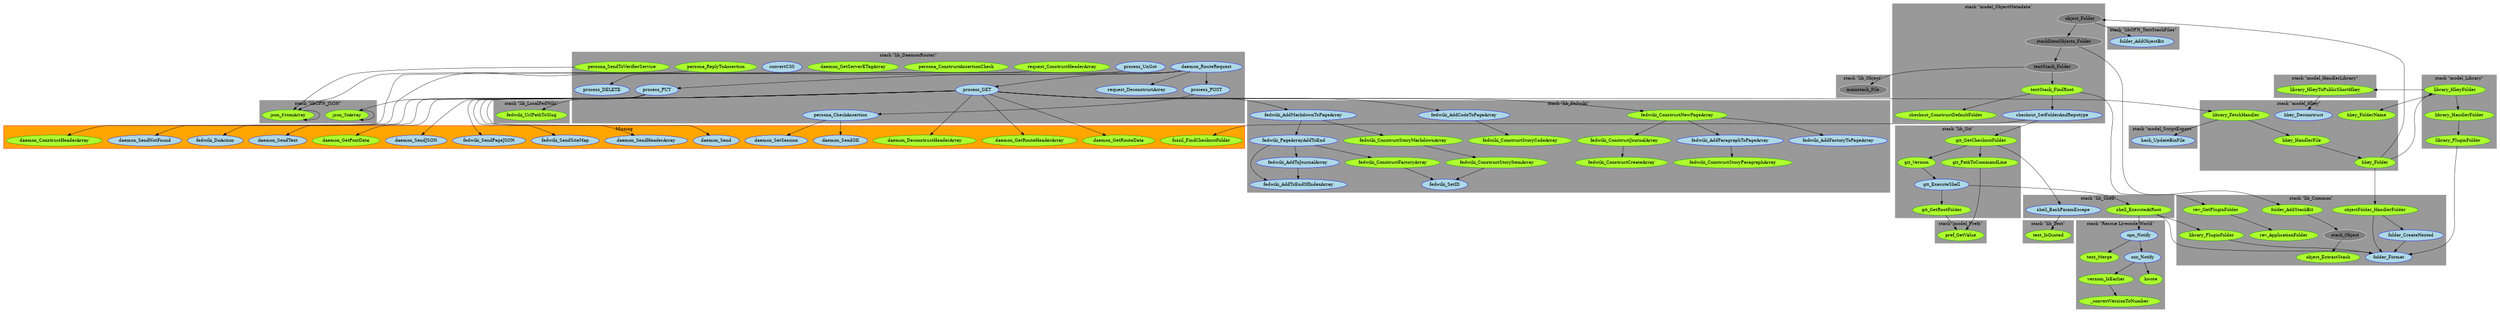 digraph "dot_FromArray" {	graph [		clusterrank="true"		size="31.2500,31.2500"	];		subgraph "g" {		node [fillcolor="grey50", style="filled", color="white"];			n37 [label="stack_Object" URL="stack_Object%2Cg%2Cstack+%22lib_Common%22%2C1"];		n61 [label="object_Folder" URL="object_Folder%2Cg%2Cstack+%22model_ObjectMetadata%22%2C1"];		n83 [label="stackDataObjects_Folder" URL="stackDataObjects_Folder%2Cg%2Cstack+%22model_ObjectMetadata%22%2C1"];		n89 [label="mainstack_File" URL="mainstack_File%2Cg%2Cstack+%22lib_Object%22%2C1"];		n85 [label="textStack_Folder" URL="textStack_Folder%2Cg%2Cstack+%22model_ObjectMetadata%22%2C1"];	}		subgraph "f" {		node [fillcolor="GreenYellow", style="filled", color="Green4"];			n54 [label="library_HkeyToPublicShortHkey" URL="library_HkeyToPublicShortHkey%2Cf%2Cstack+%22model_HandlerLibrary%22%2C1"];		n60 [label="hkey_Folder" URL="hkey_Folder%2Cf%2Cstack+%22model_Hkey%22%2C1"];		n14 [label="fedwiki_ConstructStoryMarkdownArray" URL="fedwiki_ConstructStoryMarkdownArray%2Cf%2Cstack+%22lib_Fedwiki%22%2C1"];		n8 [label="daemon_GetPostData" URL="daemon_GetPostData%2Cf%2CMissing%2C1"];		n43 [label="library_FetchHandler" URL="library_FetchHandler%2Cf%2Cstack+%22model_Hkey%22%2C1"];		n69 [label="daemon_DeconstructHeaderArray" URL="daemon_DeconstructHeaderArray%2Cf%2CMissing%2C1"];		n71 [label="daemon_GetRouteHeaderArray" URL="daemon_GetRouteHeaderArray%2Cf%2CMissing%2C1"];		n4 [label="git_PathToCommandLine" URL="git_PathToCommandLine%2Cf%2Cstack+%22lib_Git%22%2C1"];		n59 [label="fedwiki_ConstructCreateArray" URL="fedwiki_ConstructCreateArray%2Cf%2Cstack+%22lib_Fedwiki%22%2C1"];		n1 [label="persona_SendToVerifierService" URL="persona_SendToVerifierService%2Cf%2Cstack+%22lib_DaemonRouter%22%2C1"];		n53 [label="hkey_FolderName" URL="hkey_FolderName%2Cf%2Cstack+%22model_Hkey%22%2C1"];		n86 [label="textStack_FindRoot" URL="textStack_FindRoot%2Cf%2Cstack+%22model_ObjectMetadata%22%2C1"];		n57 [label="daemon_ConstructHeaderArray" URL="daemon_ConstructHeaderArray%2Cf%2CMissing%2C1"];		n32 [label="shell_ExecuteAtRoot" URL="shell_ExecuteAtRoot%2Cf%2Cstack+%22lib_Shell%22%2C1"];		n87 [label="checkout_ConstructDefaultFolder" URL="checkout_ConstructDefaultFolder%2Cf%2Cstack+%22model_ObjectMetadata%22%2C1"];		n79 [label="fedwiki_UrlPathToSlug" URL="fedwiki_UrlPathToSlug%2Cf%2Cstack+%22lib_LocalFedWiki%22%2C1"];		n17 [label="fedwiki_ConstructStoryParagraphArray" URL="fedwiki_ConstructStoryParagraphArray%2Cf%2Cstack+%22lib_Fedwiki%22%2C1"];		n25 [label="version_IsEarlier" URL="version_IsEarlier%2Cf%2Cstack+%22Rescue+Livecode+World%22%2C1"];		n12 [label="fedwiki_ConstructFactoryArray" URL="fedwiki_ConstructFactoryArray%2Cf%2Cstack+%22lib_Fedwiki%22%2C1"];		n70 [label="daemon_GetRouteData" URL="daemon_GetRouteData%2Cf%2CMissing%2C1"];		n5 [label="git_Version" URL="git_Version%2Cf%2Cstack+%22lib_Git%22%2C1"];		n45 [label="hkey_HandlerFile" URL="hkey_HandlerFile%2Cf%2Cstack+%22model_Hkey%22%2C1"];		n58 [label="fedwiki_ConstructJournalArray" URL="fedwiki_ConstructJournalArray%2Cf%2Cstack+%22lib_Fedwiki%22%2C1"];		n2 [label="json_FromArray" URL="json_FromArray%2Cf%2Cstack+%22libOPN_JSON%22%2C1"];		n36 [label="folder_AddStackBit" URL="folder_AddStackBit%2Cf%2Cstack+%22lib_Common%22%2C1"];		n52 [label="library_HkeyFolder" URL="library_HkeyFolder%2Cf%2Cstack+%22model_Library%22%2C1"];		n56 [label="request_ConstructHeaderArray" URL="request_ConstructHeaderArray%2Cf%2Cstack+%22lib_DaemonRouter%22%2C1"];		n31 [label="library_PluginFolder" URL="library_PluginFolder%2Cf%2Cstack+%22model_Library%22%2C1"];		n80 [label="pref_GetValue" URL="pref_GetValue%2Cf%2Cstack+%22model_Prefs%22%2C1"];		n90 [label="fossil_FindCheckoutFolder" URL="fossil_FindCheckoutFolder%2Cf%2CMissing%2C1"];		n26 [label="_convertVersionToNumber" URL="_convertVersionToNumber%2Cf%2Cstack+%22Rescue+Livecode+World%22%2C1"];		n22 [label="text_Merge" URL="text_Merge%2Cf%2Cstack+%22Rescue+Livecode+World%22%2C1"];		n46 [label="object_ExtractStack" URL="object_ExtractStack%2Cf%2Cstack+%22lib_Common%22%2C1"];		n76 [label="fedwiki_ConstructNewPageArray" URL="fedwiki_ConstructNewPageArray%2Cf%2Cstack+%22lib_Fedwiki%22%2C1"];		n3 [label="git_GetCheckoutFolder" URL="git_GetCheckoutFolder%2Cf%2Cstack+%22lib_Git%22%2C1"];		n28 [label="text_IsQuoted" URL="text_IsQuoted%2Cf%2Cstack+%22lib_Text%22%2C1"];		n35 [label="persona_ReplyToAssertion" URL="persona_ReplyToAssertion%2Cf%2Cstack+%22lib_DaemonRouter%22%2C1"];		n55 [label="objectFolder_HandlerFolder" URL="objectFolder_HandlerFolder%2Cf%2Cstack+%22lib_Common%22%2C1"];		n34 [label="library_PluginFolder" URL="library_PluginFolder%2Cf%2Cstack+%22lib_Common%22%2C1"];		n30 [label="library_HandlerFolder" URL="library_HandlerFolder%2Cf%2Cstack+%22model_Library%22%2C1"];		n81 [label="kwote" URL="kwote%2Cf%2Cstack+%22Rescue+Livecode+World%22%2C1"];		n15 [label="fedwiki_ConstructStoryItemArray" URL="fedwiki_ConstructStoryItemArray%2Cf%2Cstack+%22lib_Fedwiki%22%2C1"];		n67 [label="rev_GetPluginFolder" URL="rev_GetPluginFolder%2Cf%2Cstack+%22lib_Common%22%2C1"];		n11 [label="json_ToArray" URL="json_ToArray%2Cf%2Cstack+%22libOPN_JSON%22%2C1"];		n42 [label="git_GetRootFolder" URL="git_GetRootFolder%2Cf%2Cstack+%22lib_Git%22%2C1"];		n27 [label="persona_ConstructAssertionCheck" URL="persona_ConstructAssertionCheck%2Cf%2Cstack+%22lib_DaemonRouter%22%2C1"];		n68 [label="rev_ApplicationFolder" URL="rev_ApplicationFolder%2Cf%2Cstack+%22lib_Common%22%2C1"];		n29 [label="daemon_GetServerETagArray" URL="daemon_GetServerETagArray%2Cf%2Cstack+%22lib_DaemonRouter%22%2C1"];		n19 [label="fedwiki_ConstructStoryCodeArray" URL="fedwiki_ConstructStoryCodeArray%2Cf%2Cstack+%22lib_Fedwiki%22%2C1"];	}		subgraph "c" {		node [fillcolor="LightBlue", style="filled", color="Blue"];			n33 [label="folder_Format" URL="folder_Format%2Cc%2Cstack+%22lib_Common%22%2C1"];		n63 [label="persona_CheckAssertion" URL="persona_CheckAssertion%2Cc%2Cstack+%22lib_DaemonRouter%22%2C1"];		n82 [label="folder_AddObjectBit" URL="folder_AddObjectBit%2Cc%2Cstack+%22libOPN_TextStackFiles%22%2C1"];		n64 [label="daemon_SendOK" URL="daemon_SendOK%2Cc%2CMissing%2C1"];		n10 [label="fedwiki_DoAction" URL="fedwiki_DoAction%2Cc%2CMissing%2C1"];		n24 [label="daemon_SendNotFound" URL="daemon_SendNotFound%2Cc%2CMissing%2C1"];		n20 [label="opn_Notify" URL="opn_Notify%2Cc%2Cstack+%22Rescue+Livecode+World%22%2C1"];		n48 [label="process_DELETE" URL="process_DELETE%2Cc%2Cstack+%22lib_DaemonRouter%22%2C1"];		n21 [label="osx_Notify" URL="osx_Notify%2Cc%2Cstack+%22Rescue+Livecode+World%22%2C1"];		n74 [label="daemon_SendJSON" URL="daemon_SendJSON%2Cc%2CMissing%2C1"];		n18 [label="fedwiki_AddCodeToPageArray" URL="fedwiki_AddCodeToPageArray%2Cc%2Cstack+%22lib_Fedwiki%22%2C1"];		n65 [label="daemon_SetSession" URL="daemon_SetSession%2Cc%2CMissing%2C1"];		n91 [label="convertCSS" URL="convertCSS%2Cc%2Cstack+%22lib_DaemonRouter%22%2C1"];		n40 [label="folder_CreateNested" URL="folder_CreateNested%2Cc%2Cstack+%22lib_Common%22%2C1"];		n13 [label="fedwiki_SetID" URL="fedwiki_SetID%2Cc%2Cstack+%22lib_Fedwiki%22%2C1"];		n9 [label="daemon_SendText" URL="daemon_SendText%2Cc%2CMissing%2C1"];		n44 [label="hack_UpdateBinFile" URL="hack_UpdateBinFile%2Cc%2Cstack+%22model_ScriptExport%22%2C1"];		n77 [label="fedwiki_SendPageJSON" URL="fedwiki_SendPageJSON%2Cc%2CMissing%2C1"];		n49 [label="process_GET" URL="process_GET%2Cc%2Cstack+%22lib_DaemonRouter%22%2C1"];		n66 [label="hkey_Deconstruct" URL="hkey_Deconstruct%2Cc%2Cstack+%22model_Hkey%22%2C1"];		n78 [label="fedwiki_SendSiteMap" URL="fedwiki_SendSiteMap%2Cc%2CMissing%2C1"];		n16 [label="fedwiki_AddParagraphToPageArray" URL="fedwiki_AddParagraphToPageArray%2Cc%2Cstack+%22lib_Fedwiki%22%2C1"];		n41 [label="git_ExecuteShell" URL="git_ExecuteShell%2Cc%2Cstack+%22lib_Git%22%2C1"];		n73 [label="daemon_SendHeaderArray" URL="daemon_SendHeaderArray%2Cc%2CMissing%2C1"];		n6 [label="shell_BashParamEscape" URL="shell_BashParamEscape%2Cc%2Cstack+%22lib_Shell%22%2C1"];		n7 [label="process_PUT" URL="process_PUT%2Cc%2Cstack+%22lib_DaemonRouter%22%2C1"];		n39 [label="fedwiki_AddToEndOfIndexArray" URL="fedwiki_AddToEndOfIndexArray%2Cc%2Cstack+%22lib_Fedwiki%22%2C1"];		n88 [label="checkout_SetFolderAndRepotype" URL="checkout_SetFolderAndRepotype%2Cc%2Cstack+%22model_ObjectMetadata%22%2C1"];		n84 [label="fedwiki_AddFactoryToPageArray" URL="fedwiki_AddFactoryToPageArray%2Cc%2Cstack+%22lib_Fedwiki%22%2C1"];		n62 [label="fedwiki_PageArrayAddToEnd" URL="fedwiki_PageArrayAddToEnd%2Cc%2Cstack+%22lib_Fedwiki%22%2C1"];		n72 [label="daemon_Send" URL="daemon_Send%2Cc%2CMissing%2C1"];		n23 [label="process_UnGot" URL="process_UnGot%2Cc%2Cstack+%22lib_DaemonRouter%22%2C1"];		n47 [label="daemon_RouteRequest" URL="daemon_RouteRequest%2Cc%2Cstack+%22lib_DaemonRouter%22%2C1"];		n75 [label="fedwiki_AddMarkdownToPageArray" URL="fedwiki_AddMarkdownToPageArray%2Cc%2Cstack+%22lib_Fedwiki%22%2C1"];		n51 [label="request_DeconstructArray" URL="request_DeconstructArray%2Cc%2Cstack+%22lib_DaemonRouter%22%2C1"];		n38 [label="fedwiki_AddToJournalArray" URL="fedwiki_AddToJournalArray%2Cc%2Cstack+%22lib_Fedwiki%22%2C1"];		n50 [label="process_POST" URL="process_POST%2Cc%2Cstack+%22lib_DaemonRouter%22%2C1"];	}		subgraph cluster1 {			label="Missing";			style=filled;			color=red;			fillcolor=orange;					n64; n10; n8; n24; n69; n71; n74; n57; n65; n9; n70; n77; n78; n90; n73; n72	}	subgraph cluster2 {			label="stack \"lib_Common\"";			style=filled;			color=grey60;			fillcolor=grey60;					n33; n37; n40; n36; n46; n55; n34; n67; n68	}	subgraph cluster3 {			label="stack \"lib_DaemonRouter\"";			style=filled;			color=grey60;			fillcolor=grey60;					n63; n48; n1; n91; n49; n56; n7; n35; n27; n23; n47; n51; n29; n50	}	subgraph cluster4 {			label="stack \"lib_Fedwiki\"";			style=filled;			color=grey60;			fillcolor=grey60;					n14; n59; n18; n17; n13; n12; n58; n16; n76; n39; n84; n62; n15; n75; n38; n19	}	subgraph cluster5 {			label="stack \"lib_Git\"";			style=filled;			color=grey60;			fillcolor=grey60;					n4; n5; n41; n3; n42	}	subgraph cluster6 {			label="stack \"lib_LocalFedWiki\"";			style=filled;			color=grey60;			fillcolor=grey60;					n79	}	subgraph cluster7 {			label="stack \"lib_Object\"";			style=filled;			color=grey60;			fillcolor=grey60;					n89	}	subgraph cluster8 {			label="stack \"lib_Shell\"";			style=filled;			color=grey60;			fillcolor=grey60;					n32; n6	}	subgraph cluster9 {			label="stack \"lib_Text\"";			style=filled;			color=grey60;			fillcolor=grey60;					n28	}	subgraph cluster10 {			label="stack \"libOPN_JSON\"";			style=filled;			color=grey60;			fillcolor=grey60;					n2; n11	}	subgraph cluster11 {			label="stack \"libOPN_TextStackFiles\"";			style=filled;			color=grey60;			fillcolor=grey60;					n82	}	subgraph cluster12 {			label="stack \"model_HandlerLibrary\"";			style=filled;			color=grey60;			fillcolor=grey60;					n54	}	subgraph cluster13 {			label="stack \"model_Hkey\"";			style=filled;			color=grey60;			fillcolor=grey60;					n60; n43; n53; n45; n66	}	subgraph cluster14 {			label="stack \"model_Library\"";			style=filled;			color=grey60;			fillcolor=grey60;					n52; n31; n30	}	subgraph cluster15 {			label="stack \"model_ObjectMetadata\"";			style=filled;			color=grey60;			fillcolor=grey60;					n86; n87; n61; n83; n88; n85	}	subgraph cluster16 {			label="stack \"model_Prefs\"";			style=filled;			color=grey60;			fillcolor=grey60;					n80	}	subgraph cluster17 {			label="stack \"model_ScriptExport\"";			style=filled;			color=grey60;			fillcolor=grey60;					n44	}	subgraph cluster18 {			label="stack \"Rescue Livecode World\"";			style=filled;			color=grey60;			fillcolor=grey60;					n20; n21; n25; n26; n22; n81	}		n56 -> n57;	n14 -> n15;	n1 -> n2;	n35 -> n2;	n62 -> n39;	n62 -> n38;	n62 -> n12;	n49 -> n69;	n49 -> n70;	n49 -> n71;	n49 -> n72;	n49 -> n73;	n49 -> n74;	n49 -> n18;	n49 -> n75;	n49 -> n76;	n49 -> n77;	n49 -> n78;	n49 -> n79;	n49 -> n43;	n86 -> n87;	n86 -> n88;	n86 -> n67;	n30 -> n31;	n67 -> n68;	n83 -> n36;	n83 -> n85;	n43 -> n44;	n43 -> n45;	n15 -> n13;	n36 -> n37;	n50 -> n63;	n85 -> n89;	n85 -> n86;	n25 -> n26;	n31 -> n33;	n88 -> n90;	n88 -> n3;	n11 -> n11;	n42 -> n80;	n54 -> n66;	n7 -> n8;	n7 -> n9;	n7 -> n10;	n7 -> n11;	n37 -> n46;	n47 -> n48;	n47 -> n49;	n47 -> n50;	n47 -> n7;	n47 -> n51;	n6 -> n28;	n32 -> n33;	n32 -> n34;	n32 -> n20;	n61 -> n82;	n61 -> n83;	n16 -> n17;	n3 -> n4;	n3 -> n5;	n3 -> n6;	n55 -> n40;	n55 -> n33;	n58 -> n59;	n21 -> n81;	n21 -> n25;	n38 -> n39;	n41 -> n42;	n41 -> n32;	n18 -> n19;	n5 -> n41;	n20 -> n21;	n20 -> n22;	n75 -> n14;	n75 -> n62;	n60 -> n52;	n60 -> n61;	n60 -> n55;	n2 -> n2;	n52 -> n53;	n52 -> n30;	n52 -> n54;	n40 -> n33;	n63 -> n64;	n63 -> n65;	n12 -> n13;	n45 -> n60;	n23 -> n24;	n4 -> n80;	n34 -> n33;	n76 -> n84;	n76 -> n16;	n76 -> n58;}